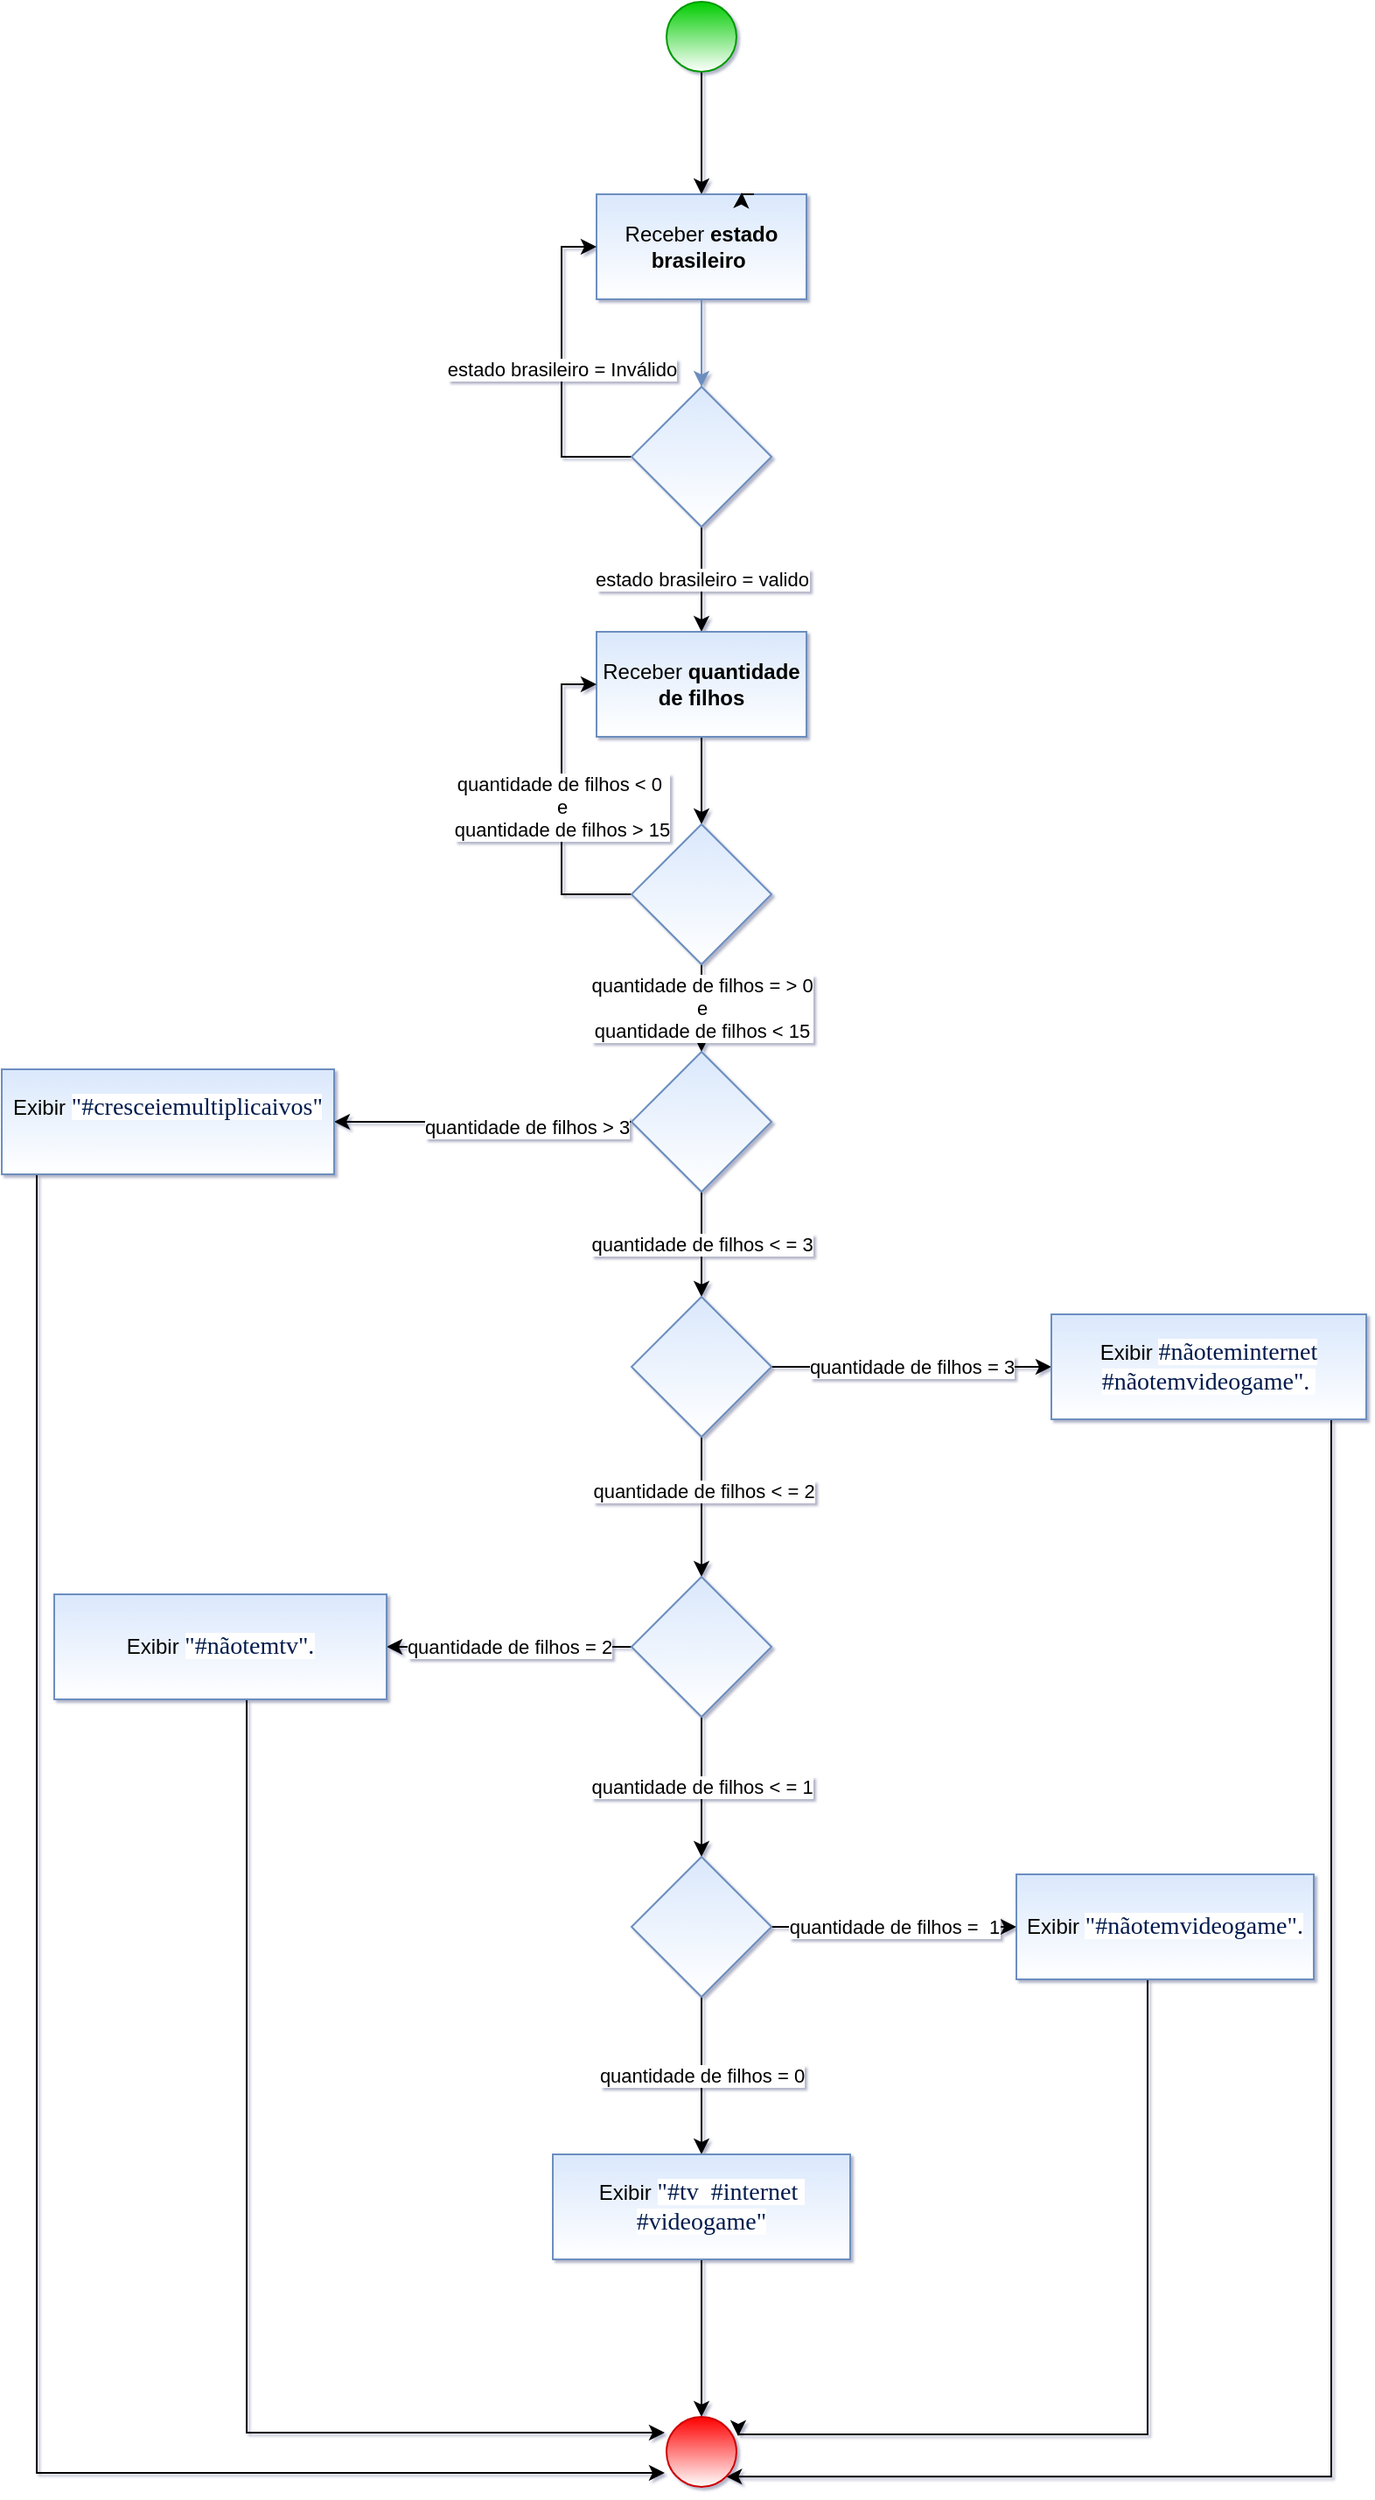 <mxfile version="19.0.3" type="device" pages="2"><diagram id="ObF8vZMJsDMGOYTFEnwm" name="Página-1"><mxGraphModel dx="1694" dy="552" grid="1" gridSize="10" guides="1" tooltips="1" connect="1" arrows="1" fold="1" page="1" pageScale="1" pageWidth="827" pageHeight="1169" math="0" shadow="1"><root><mxCell id="0"/><mxCell id="1" parent="0"/><mxCell id="WLHKB43C5tNeLSWt5FRT-3" style="edgeStyle=orthogonalEdgeStyle;rounded=0;orthogonalLoop=1;jettySize=auto;html=1;entryX=0.5;entryY=0;entryDx=0;entryDy=0;" parent="1" source="WLHKB43C5tNeLSWt5FRT-1" target="WLHKB43C5tNeLSWt5FRT-2" edge="1"><mxGeometry relative="1" as="geometry"/></mxCell><mxCell id="WLHKB43C5tNeLSWt5FRT-1" value="" style="ellipse;whiteSpace=wrap;html=1;aspect=fixed;fillColor=#00CC00;strokeColor=#009900;gradientColor=#ffffff;" parent="1" vertex="1"><mxGeometry x="360" width="40" height="40" as="geometry"/></mxCell><mxCell id="WLHKB43C5tNeLSWt5FRT-5" style="edgeStyle=orthogonalEdgeStyle;rounded=0;orthogonalLoop=1;jettySize=auto;html=1;entryX=0.5;entryY=0;entryDx=0;entryDy=0;fillColor=#dae8fc;strokeColor=#6c8ebf;" parent="1" source="WLHKB43C5tNeLSWt5FRT-2" target="WLHKB43C5tNeLSWt5FRT-4" edge="1"><mxGeometry relative="1" as="geometry"/></mxCell><mxCell id="WLHKB43C5tNeLSWt5FRT-2" value="Receber &lt;b&gt;estado brasileiro&amp;nbsp;&lt;/b&gt;" style="rounded=0;whiteSpace=wrap;html=1;fillColor=#dae8fc;strokeColor=#6c8ebf;gradientColor=#ffffff;" parent="1" vertex="1"><mxGeometry x="320" y="110" width="120" height="60" as="geometry"/></mxCell><mxCell id="WLHKB43C5tNeLSWt5FRT-6" value="estado brasileiro = Inválido" style="edgeStyle=orthogonalEdgeStyle;rounded=0;orthogonalLoop=1;jettySize=auto;html=1;entryX=0;entryY=0.5;entryDx=0;entryDy=0;" parent="1" source="WLHKB43C5tNeLSWt5FRT-4" target="WLHKB43C5tNeLSWt5FRT-2" edge="1"><mxGeometry relative="1" as="geometry"><Array as="points"><mxPoint x="300" y="260"/><mxPoint x="300" y="140"/></Array></mxGeometry></mxCell><mxCell id="WLHKB43C5tNeLSWt5FRT-12" value="estado brasileiro = valido" style="edgeStyle=orthogonalEdgeStyle;rounded=0;orthogonalLoop=1;jettySize=auto;html=1;entryX=0.5;entryY=0;entryDx=0;entryDy=0;" parent="1" source="WLHKB43C5tNeLSWt5FRT-4" target="WLHKB43C5tNeLSWt5FRT-11" edge="1"><mxGeometry relative="1" as="geometry"/></mxCell><mxCell id="WLHKB43C5tNeLSWt5FRT-4" value="" style="rhombus;whiteSpace=wrap;html=1;fillColor=#dae8fc;strokeColor=#6c8ebf;gradientColor=#ffffff;" parent="1" vertex="1"><mxGeometry x="340" y="220" width="80" height="80" as="geometry"/></mxCell><mxCell id="WLHKB43C5tNeLSWt5FRT-7" style="edgeStyle=orthogonalEdgeStyle;rounded=0;orthogonalLoop=1;jettySize=auto;html=1;exitX=0.75;exitY=0;exitDx=0;exitDy=0;entryX=0.692;entryY=-0.017;entryDx=0;entryDy=0;entryPerimeter=0;" parent="1" source="WLHKB43C5tNeLSWt5FRT-2" target="WLHKB43C5tNeLSWt5FRT-2" edge="1"><mxGeometry relative="1" as="geometry"/></mxCell><mxCell id="WLHKB43C5tNeLSWt5FRT-18" style="edgeStyle=orthogonalEdgeStyle;rounded=0;orthogonalLoop=1;jettySize=auto;html=1;entryX=0.5;entryY=0;entryDx=0;entryDy=0;" parent="1" source="WLHKB43C5tNeLSWt5FRT-11" target="WLHKB43C5tNeLSWt5FRT-13" edge="1"><mxGeometry relative="1" as="geometry"/></mxCell><mxCell id="WLHKB43C5tNeLSWt5FRT-11" value="Receber &lt;b&gt;quantidade de filhos&lt;/b&gt;" style="rounded=0;whiteSpace=wrap;html=1;fillColor=#dae8fc;strokeColor=#6c8ebf;gradientColor=#ffffff;" parent="1" vertex="1"><mxGeometry x="320" y="360" width="120" height="60" as="geometry"/></mxCell><mxCell id="WLHKB43C5tNeLSWt5FRT-20" value="quantidade de filhos &amp;lt; 0&amp;nbsp;&lt;br&gt;e&lt;br&gt;quantidade de filhos &amp;gt; 15" style="edgeStyle=orthogonalEdgeStyle;rounded=0;orthogonalLoop=1;jettySize=auto;html=1;entryX=0;entryY=0.5;entryDx=0;entryDy=0;strokeColor=default;" parent="1" source="WLHKB43C5tNeLSWt5FRT-13" target="WLHKB43C5tNeLSWt5FRT-11" edge="1"><mxGeometry relative="1" as="geometry"><Array as="points"><mxPoint x="300" y="510"/><mxPoint x="300" y="390"/></Array></mxGeometry></mxCell><mxCell id="WLHKB43C5tNeLSWt5FRT-25" value="quantidade de filhos = &amp;gt; 0&lt;br&gt;e &lt;br&gt;quantidade de filhos &amp;lt; 15" style="edgeStyle=orthogonalEdgeStyle;rounded=0;orthogonalLoop=1;jettySize=auto;html=1;entryX=0.5;entryY=0;entryDx=0;entryDy=0;" parent="1" source="WLHKB43C5tNeLSWt5FRT-13" target="WLHKB43C5tNeLSWt5FRT-24" edge="1"><mxGeometry relative="1" as="geometry"/></mxCell><mxCell id="WLHKB43C5tNeLSWt5FRT-13" value="" style="rhombus;whiteSpace=wrap;html=1;fillColor=#dae8fc;strokeColor=#6c8ebf;gradientColor=#ffffff;" parent="1" vertex="1"><mxGeometry x="340" y="470" width="80" height="80" as="geometry"/></mxCell><mxCell id="WLHKB43C5tNeLSWt5FRT-29" value="quantidade de filhos &amp;lt; = 3" style="edgeStyle=orthogonalEdgeStyle;rounded=0;orthogonalLoop=1;jettySize=auto;html=1;entryX=0.5;entryY=0;entryDx=0;entryDy=0;" parent="1" source="WLHKB43C5tNeLSWt5FRT-24" target="WLHKB43C5tNeLSWt5FRT-28" edge="1"><mxGeometry relative="1" as="geometry"/></mxCell><mxCell id="WLHKB43C5tNeLSWt5FRT-32" style="edgeStyle=orthogonalEdgeStyle;rounded=0;orthogonalLoop=1;jettySize=auto;html=1;entryX=1;entryY=0.5;entryDx=0;entryDy=0;entryPerimeter=0;" parent="1" source="WLHKB43C5tNeLSWt5FRT-24" target="WLHKB43C5tNeLSWt5FRT-33" edge="1"><mxGeometry relative="1" as="geometry"><mxPoint x="280" y="640" as="targetPoint"/></mxGeometry></mxCell><mxCell id="is4LAD6bhQkOcX9Ds7kq-1" value="quantidade de filhos &amp;gt; 3" style="edgeLabel;html=1;align=center;verticalAlign=middle;resizable=0;points=[];" vertex="1" connectable="0" parent="WLHKB43C5tNeLSWt5FRT-32"><mxGeometry x="-0.292" y="3" relative="1" as="geometry"><mxPoint as="offset"/></mxGeometry></mxCell><mxCell id="WLHKB43C5tNeLSWt5FRT-24" value="" style="rhombus;whiteSpace=wrap;html=1;fillColor=#dae8fc;strokeColor=#6c8ebf;gradientColor=#ffffff;" parent="1" vertex="1"><mxGeometry x="340" y="600" width="80" height="80" as="geometry"/></mxCell><mxCell id="WLHKB43C5tNeLSWt5FRT-38" value="" style="edgeStyle=orthogonalEdgeStyle;rounded=0;orthogonalLoop=1;jettySize=auto;html=1;" parent="1" source="WLHKB43C5tNeLSWt5FRT-28" target="WLHKB43C5tNeLSWt5FRT-37" edge="1"><mxGeometry relative="1" as="geometry"/></mxCell><mxCell id="is4LAD6bhQkOcX9Ds7kq-2" value="quantidade de filhos &amp;lt; = 2" style="edgeLabel;html=1;align=center;verticalAlign=middle;resizable=0;points=[];" vertex="1" connectable="0" parent="WLHKB43C5tNeLSWt5FRT-38"><mxGeometry x="-0.229" y="1" relative="1" as="geometry"><mxPoint as="offset"/></mxGeometry></mxCell><mxCell id="WLHKB43C5tNeLSWt5FRT-40" value="quantidade de filhos = 3" style="edgeStyle=orthogonalEdgeStyle;rounded=0;orthogonalLoop=1;jettySize=auto;html=1;" parent="1" source="WLHKB43C5tNeLSWt5FRT-28" target="WLHKB43C5tNeLSWt5FRT-39" edge="1"><mxGeometry relative="1" as="geometry"/></mxCell><mxCell id="WLHKB43C5tNeLSWt5FRT-28" value="" style="rhombus;whiteSpace=wrap;html=1;fillColor=#dae8fc;strokeColor=#6c8ebf;gradientColor=#ffffff;" parent="1" vertex="1"><mxGeometry x="340" y="740" width="80" height="80" as="geometry"/></mxCell><mxCell id="WLHKB43C5tNeLSWt5FRT-59" style="edgeStyle=orthogonalEdgeStyle;rounded=0;orthogonalLoop=1;jettySize=auto;html=1;entryX=-0.025;entryY=0.8;entryDx=0;entryDy=0;entryPerimeter=0;" parent="1" source="WLHKB43C5tNeLSWt5FRT-33" target="WLHKB43C5tNeLSWt5FRT-55" edge="1"><mxGeometry relative="1" as="geometry"><Array as="points"><mxPoint y="640"/><mxPoint y="1412"/></Array></mxGeometry></mxCell><mxCell id="WLHKB43C5tNeLSWt5FRT-33" value="Exibir&amp;nbsp;&lt;span style=&quot;color: rgb(3, 27, 78); font-family: &amp;quot;Exo 2&amp;quot;, Barlow; font-size: 14px; background-color: rgb(255, 255, 255);&quot;&gt;&quot;#cresceiemultiplicaivos&quot;&lt;br&gt;&lt;br&gt;&lt;/span&gt;" style="rounded=0;whiteSpace=wrap;html=1;fillColor=#dae8fc;strokeColor=#6c8ebf;align=center;gradientColor=#ffffff;" parent="1" vertex="1"><mxGeometry x="-20" y="610" width="190" height="60" as="geometry"/></mxCell><mxCell id="WLHKB43C5tNeLSWt5FRT-44" value="quantidade de filhos = 2" style="edgeStyle=orthogonalEdgeStyle;rounded=0;orthogonalLoop=1;jettySize=auto;html=1;" parent="1" source="WLHKB43C5tNeLSWt5FRT-37" target="WLHKB43C5tNeLSWt5FRT-43" edge="1"><mxGeometry relative="1" as="geometry"/></mxCell><mxCell id="WLHKB43C5tNeLSWt5FRT-46" value="quantidade de filhos &amp;lt; = 1" style="edgeStyle=orthogonalEdgeStyle;rounded=0;orthogonalLoop=1;jettySize=auto;html=1;" parent="1" source="WLHKB43C5tNeLSWt5FRT-37" target="WLHKB43C5tNeLSWt5FRT-45" edge="1"><mxGeometry relative="1" as="geometry"/></mxCell><mxCell id="WLHKB43C5tNeLSWt5FRT-37" value="" style="rhombus;whiteSpace=wrap;html=1;fillColor=#dae8fc;strokeColor=#6c8ebf;gradientColor=#ffffff;" parent="1" vertex="1"><mxGeometry x="340" y="900" width="80" height="80" as="geometry"/></mxCell><mxCell id="WLHKB43C5tNeLSWt5FRT-58" style="edgeStyle=orthogonalEdgeStyle;rounded=0;orthogonalLoop=1;jettySize=auto;html=1;entryX=1;entryY=1;entryDx=0;entryDy=0;" parent="1" source="WLHKB43C5tNeLSWt5FRT-39" target="WLHKB43C5tNeLSWt5FRT-55" edge="1"><mxGeometry relative="1" as="geometry"><Array as="points"><mxPoint x="740" y="780"/><mxPoint x="740" y="1414"/></Array></mxGeometry></mxCell><mxCell id="WLHKB43C5tNeLSWt5FRT-39" value="Exibir&amp;nbsp;&lt;span style=&quot;color: rgb(3, 27, 78); font-family: &amp;quot;Exo 2&amp;quot;, Barlow; font-size: 14px; text-align: left; background-color: rgb(255, 255, 255);&quot;&gt;#nãoteminternet #nãotemvideogame&quot;.&amp;nbsp;&lt;/span&gt;" style="whiteSpace=wrap;html=1;fillColor=#dae8fc;strokeColor=#6c8ebf;gradientColor=#ffffff;" parent="1" vertex="1"><mxGeometry x="580" y="750" width="180" height="60" as="geometry"/></mxCell><mxCell id="WLHKB43C5tNeLSWt5FRT-60" style="edgeStyle=orthogonalEdgeStyle;rounded=0;orthogonalLoop=1;jettySize=auto;html=1;entryX=-0.025;entryY=0.225;entryDx=0;entryDy=0;entryPerimeter=0;" parent="1" source="WLHKB43C5tNeLSWt5FRT-43" target="WLHKB43C5tNeLSWt5FRT-55" edge="1"><mxGeometry relative="1" as="geometry"><Array as="points"><mxPoint x="120" y="1389"/></Array></mxGeometry></mxCell><mxCell id="WLHKB43C5tNeLSWt5FRT-43" value="Exibir&amp;nbsp;&lt;span style=&quot;color: rgb(3, 27, 78); font-family: &amp;quot;Exo 2&amp;quot;, Barlow; font-size: 14px; text-align: left; background-color: rgb(255, 255, 255);&quot;&gt;&quot;#nãotemtv&quot;.&lt;/span&gt;" style="whiteSpace=wrap;html=1;fillColor=#dae8fc;strokeColor=#6c8ebf;gradientColor=#ffffff;" parent="1" vertex="1"><mxGeometry x="10" y="910" width="190" height="60" as="geometry"/></mxCell><mxCell id="WLHKB43C5tNeLSWt5FRT-50" value="quantidade de filhos =&amp;nbsp; 1" style="edgeStyle=orthogonalEdgeStyle;rounded=0;orthogonalLoop=1;jettySize=auto;html=1;" parent="1" source="WLHKB43C5tNeLSWt5FRT-45" target="WLHKB43C5tNeLSWt5FRT-49" edge="1"><mxGeometry relative="1" as="geometry"/></mxCell><mxCell id="WLHKB43C5tNeLSWt5FRT-52" value="quantidade de filhos = 0" style="edgeStyle=orthogonalEdgeStyle;rounded=0;orthogonalLoop=1;jettySize=auto;html=1;" parent="1" source="WLHKB43C5tNeLSWt5FRT-45" target="WLHKB43C5tNeLSWt5FRT-51" edge="1"><mxGeometry relative="1" as="geometry"/></mxCell><mxCell id="WLHKB43C5tNeLSWt5FRT-45" value="" style="rhombus;whiteSpace=wrap;html=1;fillColor=#dae8fc;strokeColor=#6c8ebf;gradientColor=#ffffff;" parent="1" vertex="1"><mxGeometry x="340" y="1060" width="80" height="80" as="geometry"/></mxCell><mxCell id="WLHKB43C5tNeLSWt5FRT-57" style="edgeStyle=orthogonalEdgeStyle;rounded=0;orthogonalLoop=1;jettySize=auto;html=1;entryX=1.025;entryY=0.275;entryDx=0;entryDy=0;entryPerimeter=0;" parent="1" source="WLHKB43C5tNeLSWt5FRT-49" target="WLHKB43C5tNeLSWt5FRT-55" edge="1"><mxGeometry relative="1" as="geometry"><Array as="points"><mxPoint x="635" y="1390"/></Array></mxGeometry></mxCell><mxCell id="WLHKB43C5tNeLSWt5FRT-49" value="Exibir&amp;nbsp;&lt;span style=&quot;color: rgb(3, 27, 78); font-family: &amp;quot;Exo 2&amp;quot;, Barlow; font-size: 14px; text-align: left; background-color: rgb(255, 255, 255);&quot;&gt;&quot;#nãotemvideogame&quot;.&lt;/span&gt;" style="whiteSpace=wrap;html=1;fillColor=#dae8fc;strokeColor=#6c8ebf;gradientColor=#ffffff;" parent="1" vertex="1"><mxGeometry x="560" y="1070" width="170" height="60" as="geometry"/></mxCell><mxCell id="WLHKB43C5tNeLSWt5FRT-56" style="edgeStyle=orthogonalEdgeStyle;rounded=0;orthogonalLoop=1;jettySize=auto;html=1;entryX=0.5;entryY=0;entryDx=0;entryDy=0;" parent="1" source="WLHKB43C5tNeLSWt5FRT-51" target="WLHKB43C5tNeLSWt5FRT-55" edge="1"><mxGeometry relative="1" as="geometry"/></mxCell><mxCell id="WLHKB43C5tNeLSWt5FRT-51" value="Exibir&amp;nbsp;&lt;span style=&quot;color: rgb(3, 27, 78); font-family: &amp;quot;Exo 2&amp;quot;, Barlow; font-size: 14px; text-align: left; background-color: rgb(255, 255, 255);&quot;&gt;&quot;#tv&amp;nbsp; #internet&amp;nbsp; #videogame&quot;&lt;/span&gt;" style="whiteSpace=wrap;html=1;fillColor=#dae8fc;strokeColor=#6c8ebf;gradientColor=#ffffff;" parent="1" vertex="1"><mxGeometry x="295" y="1230" width="170" height="60" as="geometry"/></mxCell><mxCell id="WLHKB43C5tNeLSWt5FRT-55" value="" style="ellipse;whiteSpace=wrap;html=1;aspect=fixed;fillColor=#FF0000;strokeColor=#CC0000;gradientColor=#ffffff;" parent="1" vertex="1"><mxGeometry x="360" y="1380" width="40" height="40" as="geometry"/></mxCell></root></mxGraphModel></diagram><diagram id="aCu79nzffQr0Sw6eI9Oq" name="Página-2"><mxGraphModel dx="867" dy="552" grid="1" gridSize="10" guides="1" tooltips="1" connect="0" arrows="1" fold="1" page="1" pageScale="1" pageWidth="827" pageHeight="1169" background="none" math="0" shadow="1"><root><mxCell id="0"/><mxCell id="1" parent="0"/><mxCell id="tQcPUIDz-9vUHIepNUDx-3" value="" style="edgeStyle=orthogonalEdgeStyle;rounded=0;orthogonalLoop=1;jettySize=auto;html=1;" parent="1" source="tQcPUIDz-9vUHIepNUDx-1" target="tQcPUIDz-9vUHIepNUDx-2" edge="1"><mxGeometry relative="1" as="geometry"/></mxCell><mxCell id="tQcPUIDz-9vUHIepNUDx-1" value="" style="ellipse;whiteSpace=wrap;html=1;aspect=fixed;fillColor=#00CC00;strokeColor=#009900;gradientColor=#ffffff;" parent="1" vertex="1"><mxGeometry x="360" width="40" height="40" as="geometry"/></mxCell><mxCell id="HfCbx4xuymHwe4kWdqVg-2" style="edgeStyle=orthogonalEdgeStyle;rounded=0;orthogonalLoop=1;jettySize=auto;html=1;entryX=0.5;entryY=0;entryDx=0;entryDy=0;" parent="1" source="tQcPUIDz-9vUHIepNUDx-2" target="HfCbx4xuymHwe4kWdqVg-1" edge="1"><mxGeometry relative="1" as="geometry"/></mxCell><mxCell id="tQcPUIDz-9vUHIepNUDx-2" value="Receber &lt;b&gt;horas dormidas&lt;/b&gt;" style="whiteSpace=wrap;html=1;fillColor=#dae8fc;strokeColor=#6c8ebf;gradientColor=#ffffff;" parent="1" vertex="1"><mxGeometry x="320" y="110" width="120" height="60" as="geometry"/></mxCell><mxCell id="A6grqRwD6hK6RF61Tr-C-2" value="horas dormidas &amp;gt; = 0&lt;br&gt;e&amp;nbsp;&lt;br&gt;horas dormidas = &amp;lt; 4" style="edgeStyle=orthogonalEdgeStyle;rounded=0;orthogonalLoop=1;jettySize=auto;html=1;" parent="1" source="tQcPUIDz-9vUHIepNUDx-4" target="A6grqRwD6hK6RF61Tr-C-1" edge="1"><mxGeometry relative="1" as="geometry"/></mxCell><mxCell id="A6grqRwD6hK6RF61Tr-C-4" value="horas dormidas &amp;gt; 4" style="edgeStyle=orthogonalEdgeStyle;rounded=0;orthogonalLoop=1;jettySize=auto;html=1;" parent="1" source="tQcPUIDz-9vUHIepNUDx-4" target="A6grqRwD6hK6RF61Tr-C-3" edge="1"><mxGeometry relative="1" as="geometry"/></mxCell><mxCell id="tQcPUIDz-9vUHIepNUDx-4" value="" style="rhombus;whiteSpace=wrap;html=1;fillColor=#dae8fc;strokeColor=#6c8ebf;gradientColor=#ffffff;" parent="1" vertex="1"><mxGeometry x="340" y="360" width="80" height="80" as="geometry"/></mxCell><mxCell id="aTdczvZSYY_WX606wDBi-8" style="edgeStyle=orthogonalEdgeStyle;rounded=0;orthogonalLoop=1;jettySize=auto;html=1;entryX=0.5;entryY=1;entryDx=0;entryDy=0;" parent="1" source="A6grqRwD6hK6RF61Tr-C-1" target="aTdczvZSYY_WX606wDBi-7" edge="1"><mxGeometry relative="1" as="geometry"><Array as="points"><mxPoint x="40" y="400"/><mxPoint x="40" y="1060"/><mxPoint x="380" y="1060"/></Array></mxGeometry></mxCell><mxCell id="A6grqRwD6hK6RF61Tr-C-1" value="Exibir&amp;nbsp;&lt;span style=&quot;color: rgb(3, 27, 78); font-family: &amp;quot;Exo 2&amp;quot;, Barlow; font-size: 14px; text-align: left; background-color: rgb(255, 255, 255);&quot;&gt;&amp;nbsp;&quot;#zumbi&quot;&lt;/span&gt;" style="whiteSpace=wrap;html=1;fillColor=#dae8fc;strokeColor=#6c8ebf;gradientColor=#ffffff;" parent="1" vertex="1"><mxGeometry x="60" y="370" width="120" height="60" as="geometry"/></mxCell><mxCell id="j0wzF_duEh8ARQqG5Sig-2" value="horas dormidas &amp;gt; 4&amp;nbsp;&lt;br&gt;e&lt;br&gt;horas dormidas &amp;lt; 7&amp;nbsp;" style="edgeStyle=orthogonalEdgeStyle;rounded=0;orthogonalLoop=1;jettySize=auto;html=1;" parent="1" source="A6grqRwD6hK6RF61Tr-C-3" target="j0wzF_duEh8ARQqG5Sig-1" edge="1"><mxGeometry relative="1" as="geometry"/></mxCell><mxCell id="aTdczvZSYY_WX606wDBi-2" value="horas dormidas &amp;gt; 7&amp;nbsp;" style="edgeStyle=orthogonalEdgeStyle;rounded=0;orthogonalLoop=1;jettySize=auto;html=1;" parent="1" source="A6grqRwD6hK6RF61Tr-C-3" target="aTdczvZSYY_WX606wDBi-1" edge="1"><mxGeometry relative="1" as="geometry"/></mxCell><mxCell id="A6grqRwD6hK6RF61Tr-C-3" value="" style="rhombus;whiteSpace=wrap;html=1;fillColor=#dae8fc;strokeColor=#6c8ebf;gradientColor=#ffffff;" parent="1" vertex="1"><mxGeometry x="340" y="520" width="80" height="80" as="geometry"/></mxCell><mxCell id="HfCbx4xuymHwe4kWdqVg-3" style="edgeStyle=orthogonalEdgeStyle;rounded=0;orthogonalLoop=1;jettySize=auto;html=1;entryX=0;entryY=0.5;entryDx=0;entryDy=0;" parent="1" source="HfCbx4xuymHwe4kWdqVg-1" target="tQcPUIDz-9vUHIepNUDx-2" edge="1"><mxGeometry relative="1" as="geometry"><Array as="points"><mxPoint x="300" y="260"/><mxPoint x="300" y="140"/></Array></mxGeometry></mxCell><mxCell id="HfCbx4xuymHwe4kWdqVg-4" value="horas dormidas &amp;lt; 0" style="edgeLabel;html=1;align=center;verticalAlign=middle;resizable=0;points=[];" parent="HfCbx4xuymHwe4kWdqVg-3" vertex="1" connectable="0"><mxGeometry x="-0.167" y="1" relative="1" as="geometry"><mxPoint as="offset"/></mxGeometry></mxCell><mxCell id="HfCbx4xuymHwe4kWdqVg-5" value="horas dormidas = &amp;gt; 0" style="edgeStyle=orthogonalEdgeStyle;rounded=0;orthogonalLoop=1;jettySize=auto;html=1;entryX=0.5;entryY=0;entryDx=0;entryDy=0;" parent="1" source="HfCbx4xuymHwe4kWdqVg-1" target="tQcPUIDz-9vUHIepNUDx-4" edge="1"><mxGeometry relative="1" as="geometry"/></mxCell><mxCell id="HfCbx4xuymHwe4kWdqVg-1" value="" style="rhombus;whiteSpace=wrap;html=1;strokeColor=#6c8ebf;fillColor=#dae8fc;gradientColor=#ffffff;" parent="1" vertex="1"><mxGeometry x="340" y="220" width="80" height="80" as="geometry"/></mxCell><mxCell id="aTdczvZSYY_WX606wDBi-10" style="edgeStyle=orthogonalEdgeStyle;rounded=0;orthogonalLoop=1;jettySize=auto;html=1;entryX=1;entryY=0.5;entryDx=0;entryDy=0;" parent="1" source="j0wzF_duEh8ARQqG5Sig-1" target="aTdczvZSYY_WX606wDBi-7" edge="1"><mxGeometry relative="1" as="geometry"><Array as="points"><mxPoint x="630" y="1020"/></Array></mxGeometry></mxCell><mxCell id="j0wzF_duEh8ARQqG5Sig-1" value="Exibir&amp;nbsp;&lt;span style=&quot;color: rgb(3, 27, 78); font-family: &amp;quot;Exo 2&amp;quot;, Barlow; font-size: 14px; text-align: left; background-color: rgb(255, 255, 255);&quot;&gt;&amp;nbsp;&quot;Pouca concentração&quot;&lt;/span&gt;" style="whiteSpace=wrap;html=1;fillColor=#dae8fc;strokeColor=#6c8ebf;gradientColor=#ffffff;" parent="1" vertex="1"><mxGeometry x="570" y="530" width="120" height="60" as="geometry"/></mxCell><mxCell id="aTdczvZSYY_WX606wDBi-4" value="horas dormidas &amp;lt; = 9" style="edgeStyle=orthogonalEdgeStyle;rounded=0;orthogonalLoop=1;jettySize=auto;html=1;" parent="1" source="aTdczvZSYY_WX606wDBi-1" target="aTdczvZSYY_WX606wDBi-3" edge="1"><mxGeometry relative="1" as="geometry"/></mxCell><mxCell id="aTdczvZSYY_WX606wDBi-6" value="horas dormidas &amp;gt; 9" style="edgeStyle=orthogonalEdgeStyle;rounded=0;orthogonalLoop=1;jettySize=auto;html=1;" parent="1" source="aTdczvZSYY_WX606wDBi-1" target="aTdczvZSYY_WX606wDBi-5" edge="1"><mxGeometry relative="1" as="geometry"/></mxCell><mxCell id="aTdczvZSYY_WX606wDBi-1" value="" style="rhombus;whiteSpace=wrap;html=1;fillColor=#dae8fc;strokeColor=#6c8ebf;gradientColor=#ffffff;" parent="1" vertex="1"><mxGeometry x="340" y="680" width="80" height="80" as="geometry"/></mxCell><mxCell id="aTdczvZSYY_WX606wDBi-9" style="edgeStyle=orthogonalEdgeStyle;rounded=0;orthogonalLoop=1;jettySize=auto;html=1;entryX=0;entryY=0.5;entryDx=0;entryDy=0;" parent="1" source="aTdczvZSYY_WX606wDBi-3" target="aTdczvZSYY_WX606wDBi-7" edge="1"><mxGeometry relative="1" as="geometry"><Array as="points"><mxPoint x="120" y="1020"/></Array></mxGeometry></mxCell><mxCell id="aTdczvZSYY_WX606wDBi-3" value="Exibir&amp;nbsp;&lt;span style=&quot;color: rgb(3, 27, 78); font-family: &amp;quot;Exo 2&amp;quot;, Barlow; font-size: 14px; text-align: left; background-color: rgb(255, 255, 255);&quot;&gt;&quot;Boa concentração&quot;&lt;/span&gt;" style="whiteSpace=wrap;html=1;fillColor=#dae8fc;strokeColor=#6c8ebf;gradientColor=#ffffff;" parent="1" vertex="1"><mxGeometry x="60" y="690" width="120" height="60" as="geometry"/></mxCell><mxCell id="aTdczvZSYY_WX606wDBi-11" style="edgeStyle=orthogonalEdgeStyle;rounded=0;orthogonalLoop=1;jettySize=auto;html=1;entryX=0.5;entryY=0;entryDx=0;entryDy=0;" parent="1" source="aTdczvZSYY_WX606wDBi-5" target="aTdczvZSYY_WX606wDBi-7" edge="1"><mxGeometry relative="1" as="geometry"/></mxCell><mxCell id="aTdczvZSYY_WX606wDBi-5" value="Exibir&amp;nbsp;&lt;span style=&quot;color: rgb(3, 27, 78); font-family: &amp;quot;Exo 2&amp;quot;, Barlow; font-size: 14px; text-align: left; background-color: rgb(255, 255, 255);&quot;&gt;&quot;Olha a preguiça!&quot;&lt;/span&gt;" style="whiteSpace=wrap;html=1;fillColor=#dae8fc;strokeColor=#6c8ebf;gradientColor=#ffffff;" parent="1" vertex="1"><mxGeometry x="320" y="850" width="120" height="60" as="geometry"/></mxCell><mxCell id="aTdczvZSYY_WX606wDBi-7" value="" style="ellipse;whiteSpace=wrap;html=1;aspect=fixed;strokeColor=#CC0000;fillColor=#FF0000;gradientColor=#ffffff;" parent="1" vertex="1"><mxGeometry x="360" y="1000" width="40" height="40" as="geometry"/></mxCell><mxCell id="1malSX0-_GHRq4-26gzl-1" value="Melissa" style="shape=umlActor;verticalLabelPosition=bottom;verticalAlign=top;html=1;outlineConnect=0;gradientColor=#ffffff;" vertex="1" parent="1"><mxGeometry x="80" y="150" width="30" height="60" as="geometry"/></mxCell><mxCell id="1malSX0-_GHRq4-26gzl-2" value="Sempre que estiver detalhado &quot;entre&quot;, necessário considerar número negativos" style="ellipse;shape=cloud;whiteSpace=wrap;html=1;gradientColor=#ffffff;" vertex="1" parent="1"><mxGeometry x="130" y="20" width="190" height="150" as="geometry"/></mxCell><mxCell id="1malSX0-_GHRq4-26gzl-3" value="" style="shape=flexArrow;endArrow=classic;startArrow=classic;html=1;rounded=0;strokeColor=default;" edge="1" parent="1"><mxGeometry width="100" height="100" relative="1" as="geometry"><mxPoint x="80" y="140" as="sourcePoint"/><mxPoint x="140" y="80" as="targetPoint"/><Array as="points"><mxPoint x="50" y="70"/><mxPoint x="70" y="60"/></Array></mxGeometry></mxCell></root></mxGraphModel></diagram></mxfile>